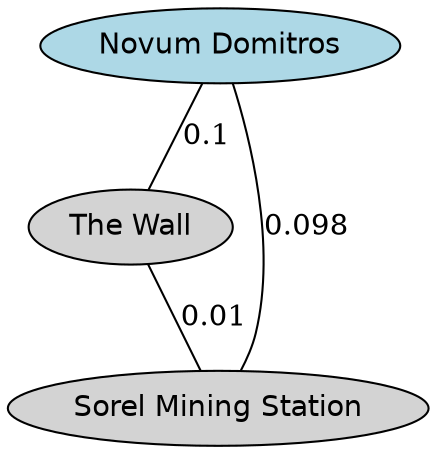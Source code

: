 graph G {
  node [style=filled, fontname="Helvetica"];
  0 [label="Novum Domitros", fillcolor=lightblue];
  1 [label="The Wall", fillcolor=lightgray];
  2 [label="Sorel Mining Station", fillcolor=lightgray];
  0 -- 1 [label="0.1"];
  0 -- 2 [label="0.098"];
  1 -- 2 [label="0.01"];
}